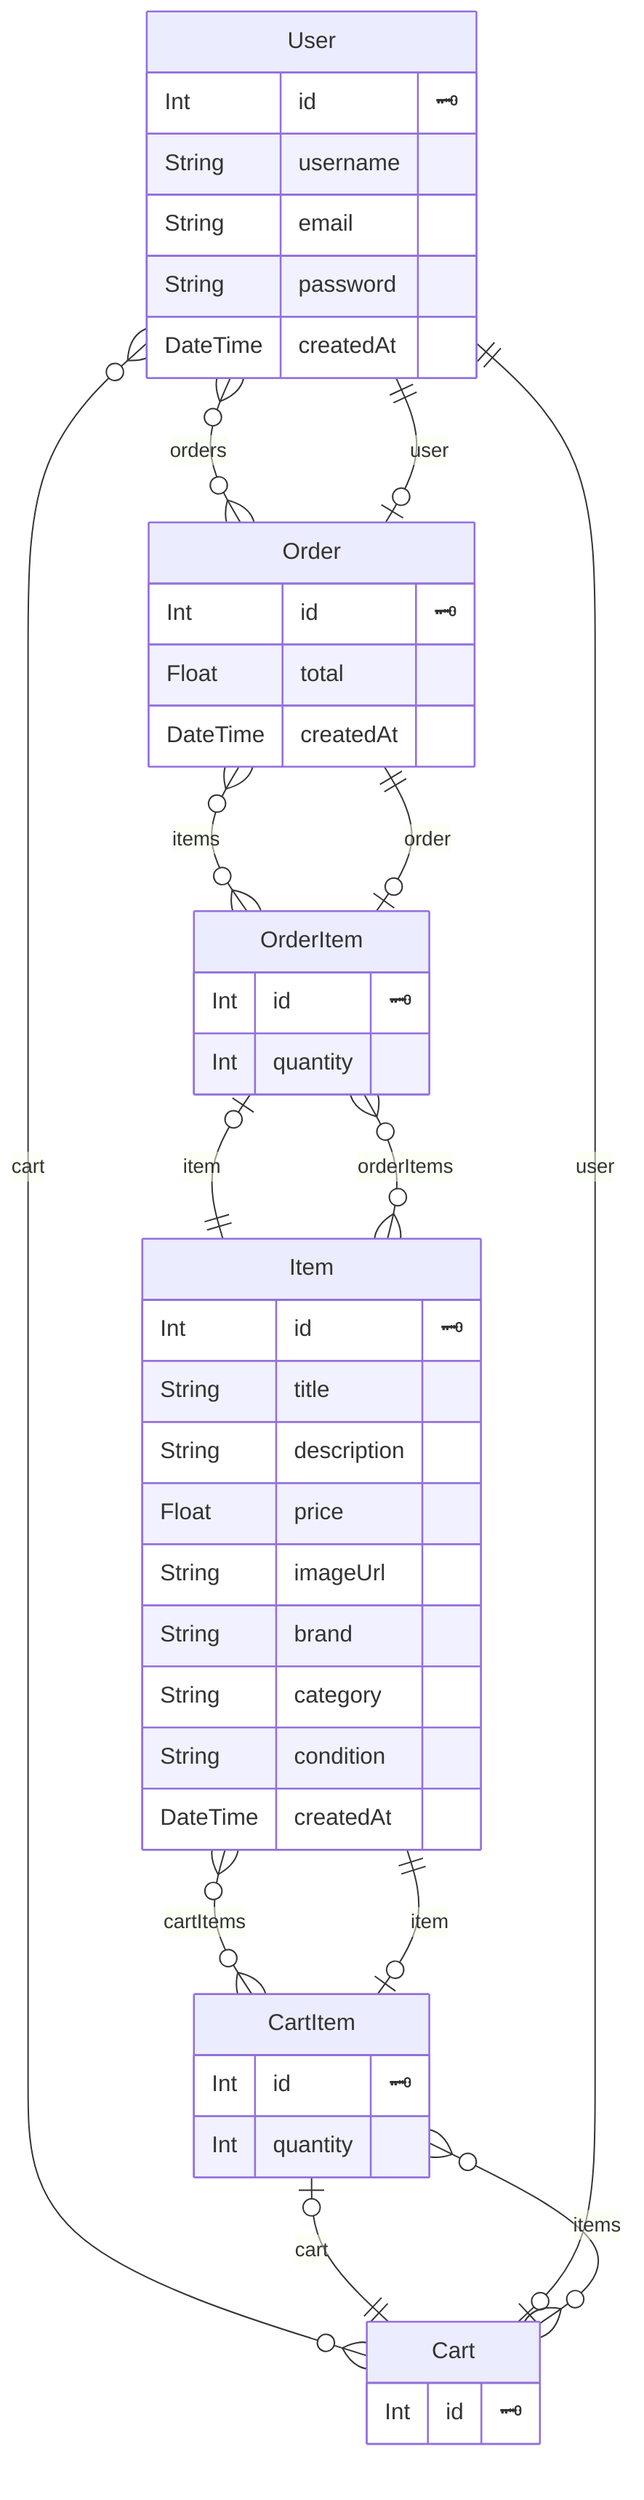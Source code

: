 erDiagram

  "User" {
    Int id "🗝️"
    String username 
    String email 
    String password 
    DateTime createdAt 
    }
  

  "Order" {
    Int id "🗝️"
    Float total 
    DateTime createdAt 
    }
  

  "Cart" {
    Int id "🗝️"
    }
  

  "OrderItem" {
    Int id "🗝️"
    Int quantity 
    }
  

  "CartItem" {
    Int id "🗝️"
    Int quantity 
    }
  

  "Item" {
    Int id "🗝️"
    String title 
    String description 
    Float price 
    String imageUrl 
    String brand 
    String category 
    String condition 
    DateTime createdAt 
    }
  
    "User" o{--}o "Order" : "orders"
    "User" o{--}o "Cart" : "cart"
    "Order" o|--|| "User" : "user"
    "Order" o{--}o "OrderItem" : "items"
    "Cart" o|--|| "User" : "user"
    "Cart" o{--}o "CartItem" : "items"
    "OrderItem" o|--|| "Order" : "order"
    "OrderItem" o|--|| "Item" : "item"
    "CartItem" o|--|| "Cart" : "cart"
    "CartItem" o|--|| "Item" : "item"
    "Item" o{--}o "CartItem" : "cartItems"
    "Item" o{--}o "OrderItem" : "orderItems"